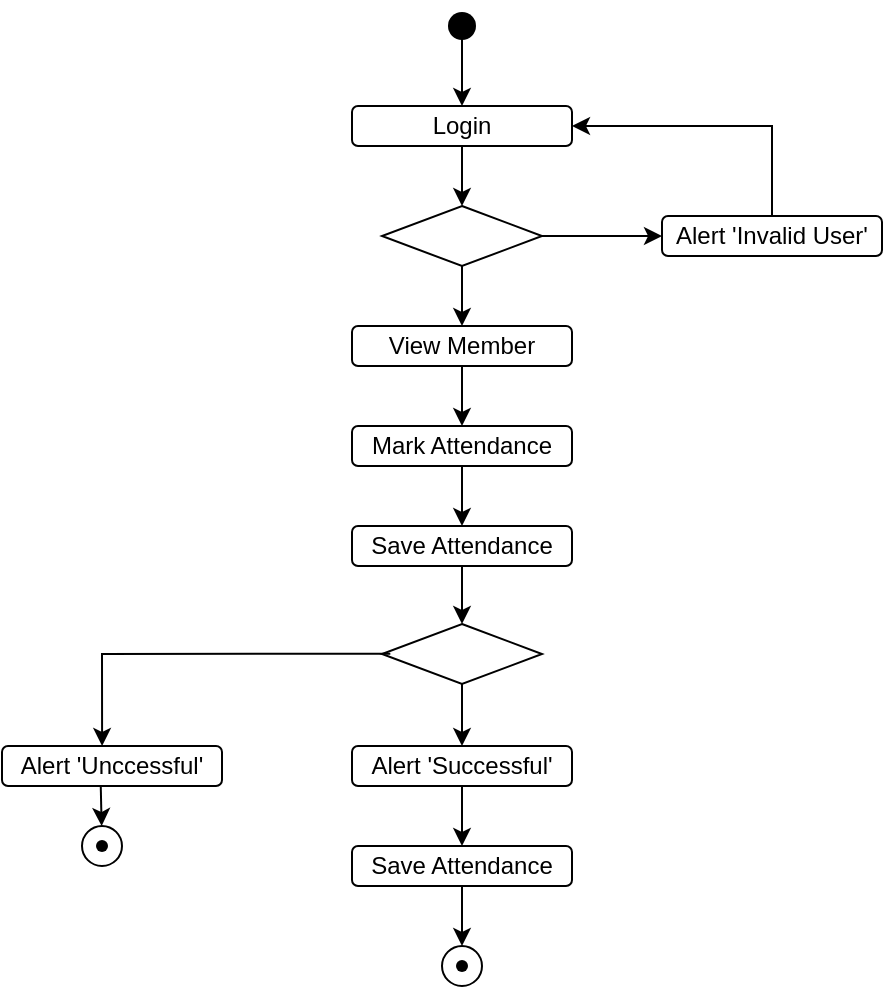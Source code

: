<mxfile version="25.0.3">
  <diagram name="Page-1" id="sO1wf_TuPyKM9SQ8LAvp">
    <mxGraphModel dx="1050" dy="557" grid="1" gridSize="10" guides="1" tooltips="1" connect="1" arrows="1" fold="1" page="1" pageScale="1" pageWidth="827" pageHeight="1169" math="0" shadow="0">
      <root>
        <mxCell id="0" />
        <mxCell id="1" parent="0" />
        <mxCell id="wumWjuszb0Et5ix6EF-E-1" value="" style="shape=waypoint;sketch=0;fillStyle=solid;size=6;pointerEvents=1;points=[];fillColor=none;resizable=0;rotatable=0;perimeter=centerPerimeter;snapToPoint=1;strokeWidth=5;" parent="1" vertex="1">
          <mxGeometry x="330" y="30" width="20" height="20" as="geometry" />
        </mxCell>
        <mxCell id="wumWjuszb0Et5ix6EF-E-3" value="" style="rhombus;whiteSpace=wrap;html=1;" parent="1" vertex="1">
          <mxGeometry x="300" y="130" width="80" height="30" as="geometry" />
        </mxCell>
        <mxCell id="wumWjuszb0Et5ix6EF-E-4" value="Login" style="rounded=1;whiteSpace=wrap;html=1;" parent="1" vertex="1">
          <mxGeometry x="285" y="80" width="110" height="20" as="geometry" />
        </mxCell>
        <mxCell id="wumWjuszb0Et5ix6EF-E-5" value="" style="endArrow=classic;html=1;rounded=0;exitX=0.462;exitY=1.107;exitDx=0;exitDy=0;exitPerimeter=0;entryX=0.5;entryY=0;entryDx=0;entryDy=0;" parent="1" source="wumWjuszb0Et5ix6EF-E-1" target="wumWjuszb0Et5ix6EF-E-4" edge="1">
          <mxGeometry width="50" height="50" relative="1" as="geometry">
            <mxPoint x="270" y="110" as="sourcePoint" />
            <mxPoint x="320" y="60" as="targetPoint" />
            <Array as="points" />
          </mxGeometry>
        </mxCell>
        <mxCell id="wumWjuszb0Et5ix6EF-E-7" value="" style="edgeStyle=none;orthogonalLoop=1;jettySize=auto;html=1;rounded=0;exitX=0.5;exitY=1;exitDx=0;exitDy=0;entryX=0.5;entryY=0;entryDx=0;entryDy=0;" parent="1" source="wumWjuszb0Et5ix6EF-E-4" target="wumWjuszb0Et5ix6EF-E-3" edge="1">
          <mxGeometry width="100" relative="1" as="geometry">
            <mxPoint x="290" y="110" as="sourcePoint" />
            <mxPoint x="390" y="110" as="targetPoint" />
            <Array as="points" />
          </mxGeometry>
        </mxCell>
        <mxCell id="wumWjuszb0Et5ix6EF-E-9" value="Alert &#39;Invalid User&#39;" style="rounded=1;whiteSpace=wrap;html=1;" parent="1" vertex="1">
          <mxGeometry x="440" y="135" width="110" height="20" as="geometry" />
        </mxCell>
        <mxCell id="wumWjuszb0Et5ix6EF-E-10" value="" style="edgeStyle=none;orthogonalLoop=1;jettySize=auto;html=1;rounded=0;exitX=1;exitY=0.5;exitDx=0;exitDy=0;entryX=0;entryY=0.5;entryDx=0;entryDy=0;" parent="1" source="wumWjuszb0Et5ix6EF-E-3" target="wumWjuszb0Et5ix6EF-E-9" edge="1">
          <mxGeometry width="100" relative="1" as="geometry">
            <mxPoint x="360" y="150" as="sourcePoint" />
            <mxPoint x="460" y="150" as="targetPoint" />
            <Array as="points" />
          </mxGeometry>
        </mxCell>
        <mxCell id="wumWjuszb0Et5ix6EF-E-11" value="" style="edgeStyle=none;orthogonalLoop=1;jettySize=auto;html=1;rounded=0;entryX=1;entryY=0.5;entryDx=0;entryDy=0;exitX=0.5;exitY=0;exitDx=0;exitDy=0;" parent="1" source="wumWjuszb0Et5ix6EF-E-9" target="wumWjuszb0Et5ix6EF-E-4" edge="1">
          <mxGeometry width="100" relative="1" as="geometry">
            <mxPoint x="440" y="110" as="sourcePoint" />
            <mxPoint x="540" y="110" as="targetPoint" />
            <Array as="points">
              <mxPoint x="495" y="90" />
            </Array>
          </mxGeometry>
        </mxCell>
        <mxCell id="wumWjuszb0Et5ix6EF-E-12" value="View Member" style="rounded=1;whiteSpace=wrap;html=1;" parent="1" vertex="1">
          <mxGeometry x="285" y="190" width="110" height="20" as="geometry" />
        </mxCell>
        <mxCell id="wumWjuszb0Et5ix6EF-E-13" value="Mark Attendance" style="rounded=1;whiteSpace=wrap;html=1;" parent="1" vertex="1">
          <mxGeometry x="285" y="240" width="110" height="20" as="geometry" />
        </mxCell>
        <mxCell id="wumWjuszb0Et5ix6EF-E-14" value="Save Attendance" style="rounded=1;whiteSpace=wrap;html=1;" parent="1" vertex="1">
          <mxGeometry x="285" y="290" width="110" height="20" as="geometry" />
        </mxCell>
        <mxCell id="wumWjuszb0Et5ix6EF-E-15" value="Alert &#39;Successful&#39;" style="rounded=1;whiteSpace=wrap;html=1;" parent="1" vertex="1">
          <mxGeometry x="285" y="400" width="110" height="20" as="geometry" />
        </mxCell>
        <mxCell id="wumWjuszb0Et5ix6EF-E-16" value="Alert &#39;Unccessful&#39;" style="rounded=1;whiteSpace=wrap;html=1;" parent="1" vertex="1">
          <mxGeometry x="110" y="400" width="110" height="20" as="geometry" />
        </mxCell>
        <mxCell id="wumWjuszb0Et5ix6EF-E-17" value="Save Attendance" style="rounded=1;whiteSpace=wrap;html=1;" parent="1" vertex="1">
          <mxGeometry x="285" y="450" width="110" height="20" as="geometry" />
        </mxCell>
        <mxCell id="wumWjuszb0Et5ix6EF-E-18" value="" style="rhombus;whiteSpace=wrap;html=1;" parent="1" vertex="1">
          <mxGeometry x="300" y="339" width="80" height="30" as="geometry" />
        </mxCell>
        <mxCell id="wumWjuszb0Et5ix6EF-E-23" value="" style="endArrow=classic;html=1;rounded=0;exitX=0.5;exitY=1;exitDx=0;exitDy=0;entryX=0.5;entryY=0;entryDx=0;entryDy=0;" parent="1" source="wumWjuszb0Et5ix6EF-E-3" target="wumWjuszb0Et5ix6EF-E-12" edge="1">
          <mxGeometry width="50" height="50" relative="1" as="geometry">
            <mxPoint x="240" y="250" as="sourcePoint" />
            <mxPoint x="290" y="200" as="targetPoint" />
          </mxGeometry>
        </mxCell>
        <mxCell id="wumWjuszb0Et5ix6EF-E-24" value="" style="endArrow=classic;html=1;rounded=0;exitX=0.5;exitY=1;exitDx=0;exitDy=0;entryX=0.5;entryY=0;entryDx=0;entryDy=0;" parent="1" source="wumWjuszb0Et5ix6EF-E-12" target="wumWjuszb0Et5ix6EF-E-13" edge="1">
          <mxGeometry width="50" height="50" relative="1" as="geometry">
            <mxPoint x="190" y="280" as="sourcePoint" />
            <mxPoint x="240" y="230" as="targetPoint" />
          </mxGeometry>
        </mxCell>
        <mxCell id="wumWjuszb0Et5ix6EF-E-25" value="" style="endArrow=classic;html=1;rounded=0;exitX=0.5;exitY=1;exitDx=0;exitDy=0;entryX=0.5;entryY=0;entryDx=0;entryDy=0;" parent="1" source="wumWjuszb0Et5ix6EF-E-13" target="wumWjuszb0Et5ix6EF-E-14" edge="1">
          <mxGeometry width="50" height="50" relative="1" as="geometry">
            <mxPoint x="340" y="300" as="sourcePoint" />
            <mxPoint x="390" y="250" as="targetPoint" />
          </mxGeometry>
        </mxCell>
        <mxCell id="wumWjuszb0Et5ix6EF-E-26" value="" style="endArrow=classic;html=1;rounded=0;exitX=0.5;exitY=1;exitDx=0;exitDy=0;entryX=0.5;entryY=0;entryDx=0;entryDy=0;" parent="1" source="wumWjuszb0Et5ix6EF-E-14" target="wumWjuszb0Et5ix6EF-E-18" edge="1">
          <mxGeometry width="50" height="50" relative="1" as="geometry">
            <mxPoint x="260" y="260" as="sourcePoint" />
            <mxPoint x="310" y="210" as="targetPoint" />
          </mxGeometry>
        </mxCell>
        <mxCell id="wumWjuszb0Et5ix6EF-E-27" value="" style="endArrow=classic;html=1;rounded=0;exitX=0.5;exitY=1;exitDx=0;exitDy=0;entryX=0.5;entryY=0;entryDx=0;entryDy=0;" parent="1" source="wumWjuszb0Et5ix6EF-E-18" target="wumWjuszb0Et5ix6EF-E-15" edge="1">
          <mxGeometry width="50" height="50" relative="1" as="geometry">
            <mxPoint x="190" y="510" as="sourcePoint" />
            <mxPoint x="240" y="460" as="targetPoint" />
          </mxGeometry>
        </mxCell>
        <mxCell id="wumWjuszb0Et5ix6EF-E-28" value="" style="endArrow=classic;html=1;rounded=0;exitX=0.5;exitY=1;exitDx=0;exitDy=0;entryX=0.5;entryY=0;entryDx=0;entryDy=0;" parent="1" source="wumWjuszb0Et5ix6EF-E-15" target="wumWjuszb0Et5ix6EF-E-17" edge="1">
          <mxGeometry width="50" height="50" relative="1" as="geometry">
            <mxPoint x="260" y="450" as="sourcePoint" />
            <mxPoint x="310" y="400" as="targetPoint" />
          </mxGeometry>
        </mxCell>
        <mxCell id="wumWjuszb0Et5ix6EF-E-29" value="" style="endArrow=classic;html=1;rounded=0;entryX=0.455;entryY=0;entryDx=0;entryDy=0;entryPerimeter=0;exitX=0.052;exitY=0.495;exitDx=0;exitDy=0;exitPerimeter=0;" parent="1" source="wumWjuszb0Et5ix6EF-E-18" target="wumWjuszb0Et5ix6EF-E-16" edge="1">
          <mxGeometry width="50" height="50" relative="1" as="geometry">
            <mxPoint x="290" y="360" as="sourcePoint" />
            <mxPoint x="310" y="400" as="targetPoint" />
            <Array as="points">
              <mxPoint x="160" y="354" />
            </Array>
          </mxGeometry>
        </mxCell>
        <mxCell id="wumWjuszb0Et5ix6EF-E-35" value="" style="ellipse;whiteSpace=wrap;html=1;aspect=fixed;" parent="1" vertex="1">
          <mxGeometry x="330" y="500" width="20" height="20" as="geometry" />
        </mxCell>
        <mxCell id="wumWjuszb0Et5ix6EF-E-36" value="" style="shape=waypoint;sketch=0;fillStyle=solid;size=6;pointerEvents=1;points=[];fillColor=none;resizable=0;rotatable=0;perimeter=centerPerimeter;snapToPoint=1;" parent="1" vertex="1">
          <mxGeometry x="330" y="500" width="20" height="20" as="geometry" />
        </mxCell>
        <mxCell id="wumWjuszb0Et5ix6EF-E-38" value="" style="ellipse;whiteSpace=wrap;html=1;aspect=fixed;" parent="1" vertex="1">
          <mxGeometry x="150" y="440" width="20" height="20" as="geometry" />
        </mxCell>
        <mxCell id="wumWjuszb0Et5ix6EF-E-39" value="" style="shape=waypoint;sketch=0;fillStyle=solid;size=6;pointerEvents=1;points=[];fillColor=none;resizable=0;rotatable=0;perimeter=centerPerimeter;snapToPoint=1;" parent="1" vertex="1">
          <mxGeometry x="150" y="440" width="20" height="20" as="geometry" />
        </mxCell>
        <mxCell id="wumWjuszb0Et5ix6EF-E-40" value="" style="endArrow=classic;html=1;rounded=0;exitX=0.5;exitY=1;exitDx=0;exitDy=0;entryX=0.5;entryY=0;entryDx=0;entryDy=0;" parent="1" source="wumWjuszb0Et5ix6EF-E-17" target="wumWjuszb0Et5ix6EF-E-35" edge="1">
          <mxGeometry width="50" height="50" relative="1" as="geometry">
            <mxPoint x="260" y="500" as="sourcePoint" />
            <mxPoint x="310" y="450" as="targetPoint" />
          </mxGeometry>
        </mxCell>
        <mxCell id="wumWjuszb0Et5ix6EF-E-41" value="" style="endArrow=classic;html=1;rounded=0;exitX=0.449;exitY=1.026;exitDx=0;exitDy=0;exitPerimeter=0;" parent="1" source="wumWjuszb0Et5ix6EF-E-16" target="wumWjuszb0Et5ix6EF-E-38" edge="1">
          <mxGeometry width="50" height="50" relative="1" as="geometry">
            <mxPoint x="260" y="500" as="sourcePoint" />
            <mxPoint x="310" y="450" as="targetPoint" />
          </mxGeometry>
        </mxCell>
      </root>
    </mxGraphModel>
  </diagram>
</mxfile>
